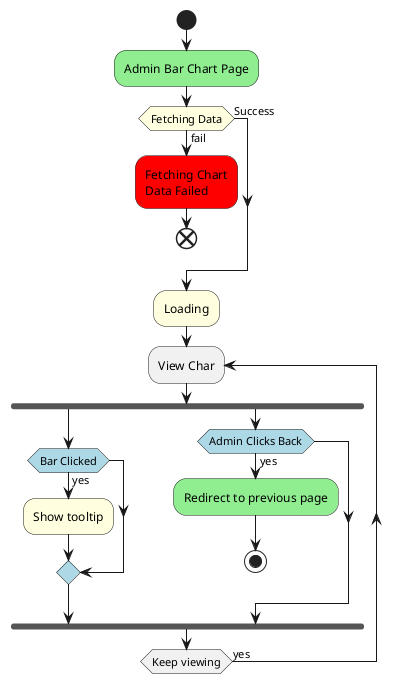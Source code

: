 @startuml AdminBarChatDiagram
start
#lightgreen:Admin Bar Chart Page;
#lightyellow:if(Fetching Data) then(fail)
#red:Fetching Chart\nData Failed;
end
else(Success)
endif
#lightyellow:Loading;
    repeat :View Char;
    fork
        #lightblue:if(Bar Clicked) then(yes)
            #lightyellow:Show tooltip;
        
        endif
    fork again
        #lightblue:if(Admin Clicks Back) then(yes)
            #lightgreen:Redirect to previous page;
            stop
        endif
    end fork
repeat while(Keep viewing) is (yes)

@enduml

